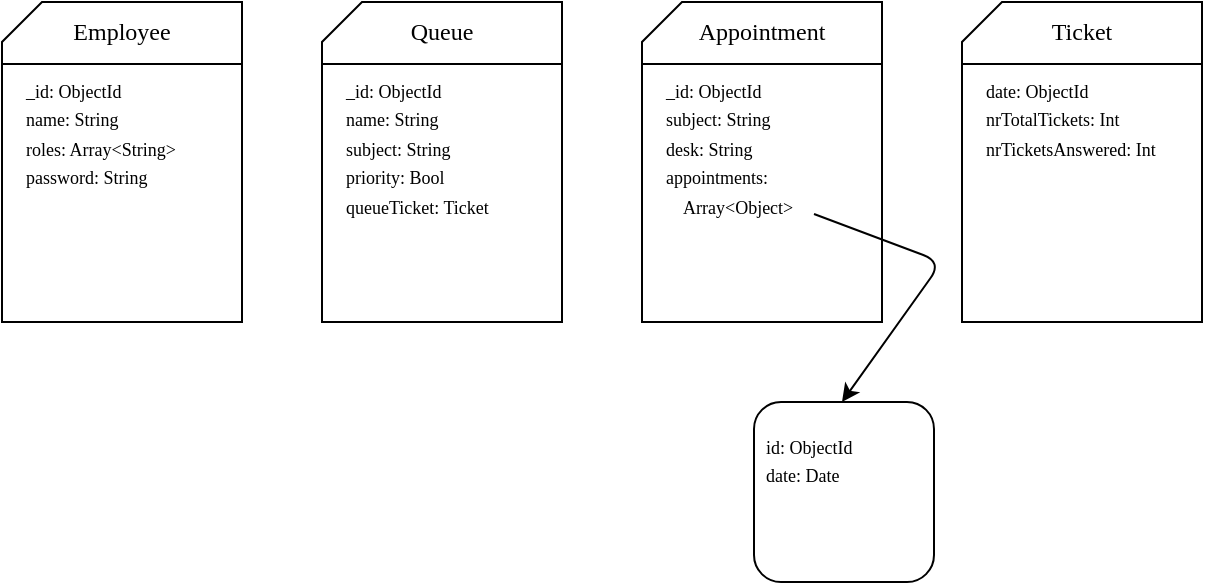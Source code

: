 <mxfile version="14.5.1" type="device"><diagram id="7xfP2NXhJGa2MIKvEdnf" name="Page-1"><mxGraphModel dx="599" dy="374" grid="1" gridSize="10" guides="1" tooltips="1" connect="1" arrows="1" fold="1" page="1" pageScale="1" pageWidth="1169" pageHeight="827" math="0" shadow="0"><root><mxCell id="0"/><mxCell id="1" parent="0"/><mxCell id="7HOpr59rsEKOB2kJinZ7-8" value="" style="shape=card;whiteSpace=wrap;html=1;align=left;size=20;" vertex="1" parent="1"><mxGeometry x="320" y="80" width="120" height="160" as="geometry"/></mxCell><mxCell id="7HOpr59rsEKOB2kJinZ7-9" value="" style="endArrow=none;html=1;entryX=0;entryY=0;entryDx=0;entryDy=20;entryPerimeter=0;exitX=1;exitY=0.125;exitDx=0;exitDy=0;exitPerimeter=0;" edge="1" parent="1"><mxGeometry width="50" height="50" relative="1" as="geometry"><mxPoint x="440.0" y="111" as="sourcePoint"/><mxPoint x="320" y="111" as="targetPoint"/></mxGeometry></mxCell><mxCell id="7HOpr59rsEKOB2kJinZ7-10" value="&lt;font face=&quot;Verdana&quot;&gt;Employee&lt;/font&gt;" style="text;html=1;strokeColor=none;fillColor=none;align=center;verticalAlign=middle;whiteSpace=wrap;rounded=0;" vertex="1" parent="1"><mxGeometry x="320" y="80" width="120" height="30" as="geometry"/></mxCell><mxCell id="7HOpr59rsEKOB2kJinZ7-11" value="&lt;font style=&quot;font-size: 9px&quot;&gt;_id: ObjectId&lt;br&gt;name: String&lt;br&gt;roles: Array&amp;lt;String&amp;gt;&lt;br&gt;password: String&lt;br&gt;&lt;/font&gt;" style="text;html=1;strokeColor=none;fillColor=none;align=left;verticalAlign=top;whiteSpace=wrap;rounded=0;fontFamily=Verdana;" vertex="1" parent="1"><mxGeometry x="330" y="110" width="110" height="130" as="geometry"/></mxCell><mxCell id="7HOpr59rsEKOB2kJinZ7-12" value="" style="shape=card;whiteSpace=wrap;html=1;align=left;size=20;" vertex="1" parent="1"><mxGeometry x="480" y="80" width="120" height="160" as="geometry"/></mxCell><mxCell id="7HOpr59rsEKOB2kJinZ7-13" value="" style="endArrow=none;html=1;entryX=0;entryY=0;entryDx=0;entryDy=20;entryPerimeter=0;exitX=1;exitY=0.125;exitDx=0;exitDy=0;exitPerimeter=0;" edge="1" parent="1"><mxGeometry width="50" height="50" relative="1" as="geometry"><mxPoint x="600.0" y="111" as="sourcePoint"/><mxPoint x="480" y="111" as="targetPoint"/></mxGeometry></mxCell><mxCell id="7HOpr59rsEKOB2kJinZ7-14" value="&lt;font face=&quot;Verdana&quot;&gt;Queue&lt;/font&gt;" style="text;html=1;strokeColor=none;fillColor=none;align=center;verticalAlign=middle;whiteSpace=wrap;rounded=0;" vertex="1" parent="1"><mxGeometry x="480" y="80" width="120" height="30" as="geometry"/></mxCell><mxCell id="7HOpr59rsEKOB2kJinZ7-15" value="&lt;font style=&quot;font-size: 9px&quot;&gt;_id: ObjectId&lt;br&gt;name: String&lt;br&gt;subject: String&lt;br&gt;priority: Bool&lt;br&gt;queueTicket: Ticket&lt;br&gt;&lt;/font&gt;" style="text;html=1;strokeColor=none;fillColor=none;align=left;verticalAlign=top;whiteSpace=wrap;rounded=0;fontFamily=Verdana;" vertex="1" parent="1"><mxGeometry x="490" y="110" width="110" height="130" as="geometry"/></mxCell><mxCell id="7HOpr59rsEKOB2kJinZ7-16" value="" style="shape=card;whiteSpace=wrap;html=1;align=left;size=20;" vertex="1" parent="1"><mxGeometry x="640" y="80" width="120" height="160" as="geometry"/></mxCell><mxCell id="7HOpr59rsEKOB2kJinZ7-17" value="" style="endArrow=none;html=1;entryX=0;entryY=0;entryDx=0;entryDy=20;entryPerimeter=0;exitX=1;exitY=0.125;exitDx=0;exitDy=0;exitPerimeter=0;" edge="1" parent="1"><mxGeometry width="50" height="50" relative="1" as="geometry"><mxPoint x="760.0" y="111" as="sourcePoint"/><mxPoint x="640" y="111" as="targetPoint"/></mxGeometry></mxCell><mxCell id="7HOpr59rsEKOB2kJinZ7-18" value="&lt;font face=&quot;Verdana&quot;&gt;Appointment&lt;/font&gt;" style="text;html=1;strokeColor=none;fillColor=none;align=center;verticalAlign=middle;whiteSpace=wrap;rounded=0;" vertex="1" parent="1"><mxGeometry x="640" y="80" width="120" height="30" as="geometry"/></mxCell><mxCell id="7HOpr59rsEKOB2kJinZ7-19" value="&lt;font style=&quot;font-size: 9px&quot;&gt;_id: ObjectId&lt;br&gt;subject: String&lt;br&gt;desk: String&lt;br&gt;&lt;/font&gt;&lt;font style=&quot;font-size: 9px&quot;&gt;appointments:&lt;br&gt;&lt;/font&gt;&lt;font style=&quot;font-size: 9px&quot;&gt;&amp;nbsp; &amp;nbsp; Array&amp;lt;Object&amp;gt;&lt;/font&gt;" style="text;html=1;strokeColor=none;fillColor=none;align=left;verticalAlign=top;whiteSpace=wrap;rounded=0;fontFamily=Verdana;" vertex="1" parent="1"><mxGeometry x="650" y="110" width="110" height="130" as="geometry"/></mxCell><mxCell id="7HOpr59rsEKOB2kJinZ7-20" value="" style="shape=card;whiteSpace=wrap;html=1;align=left;size=20;" vertex="1" parent="1"><mxGeometry x="800" y="80" width="120" height="160" as="geometry"/></mxCell><mxCell id="7HOpr59rsEKOB2kJinZ7-21" value="" style="endArrow=none;html=1;entryX=0;entryY=0;entryDx=0;entryDy=20;entryPerimeter=0;exitX=1;exitY=0.125;exitDx=0;exitDy=0;exitPerimeter=0;" edge="1" parent="1"><mxGeometry width="50" height="50" relative="1" as="geometry"><mxPoint x="920.0" y="111" as="sourcePoint"/><mxPoint x="800" y="111" as="targetPoint"/></mxGeometry></mxCell><mxCell id="7HOpr59rsEKOB2kJinZ7-22" value="&lt;font face=&quot;Verdana&quot;&gt;Ticket&lt;/font&gt;" style="text;html=1;strokeColor=none;fillColor=none;align=center;verticalAlign=middle;whiteSpace=wrap;rounded=0;" vertex="1" parent="1"><mxGeometry x="800" y="80" width="120" height="30" as="geometry"/></mxCell><mxCell id="7HOpr59rsEKOB2kJinZ7-23" value="&lt;font style=&quot;font-size: 9px&quot;&gt;date: ObjectId&lt;br&gt;nrTotalTickets: Int&lt;br&gt;nrTicketsAnswered: Int&lt;br&gt;&lt;/font&gt;" style="text;html=1;strokeColor=none;fillColor=none;align=left;verticalAlign=top;whiteSpace=wrap;rounded=0;fontFamily=Verdana;" vertex="1" parent="1"><mxGeometry x="810" y="110" width="110" height="130" as="geometry"/></mxCell><mxCell id="7HOpr59rsEKOB2kJinZ7-26" value="&lt;font style=&quot;font-size: 9px&quot;&gt;id: ObjectId&lt;br&gt;date: Date&lt;/font&gt;" style="rounded=1;whiteSpace=wrap;html=1;fontFamily=Verdana;align=left;verticalAlign=top;spacingTop=8;spacingLeft=4;" vertex="1" parent="1"><mxGeometry x="696" y="280" width="90" height="90" as="geometry"/></mxCell><mxCell id="7HOpr59rsEKOB2kJinZ7-27" value="" style="endArrow=classic;html=1;fontFamily=Verdana;" edge="1" parent="1"><mxGeometry width="50" height="50" relative="1" as="geometry"><mxPoint x="726" y="186" as="sourcePoint"/><mxPoint x="740" y="280" as="targetPoint"/><Array as="points"><mxPoint x="790" y="210"/></Array></mxGeometry></mxCell></root></mxGraphModel></diagram></mxfile>